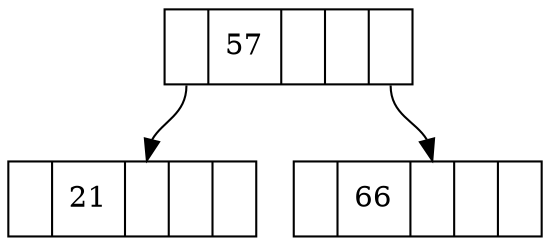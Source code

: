 digraph g {
	
	node [shape = record];

	n1 [label="<l>| 57 |<c>| |<r>"];
	n2 [label="<l>| 21 |<c>| |<r>"];
	n3 [label="<l>| 66 |<c>| |<r>"];

	n1:l -> n2:c
	n1:r -> n3:c
}
